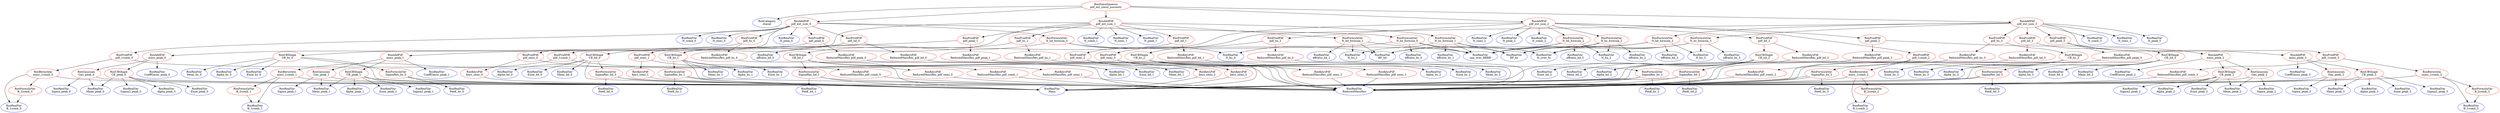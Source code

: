 digraph pdf_ext_simul_noconstr{
"pdf_ext_simul_noconstr" [ color=red, label="RooSimultaneous
pdf_ext_simul_noconstr"];
"etacat" [ color=blue, label="RooCategory
etacat"];
"pdf_ext_sum_0" [ color=red, label="RooAddPdf
pdf_ext_sum_0"];
"pdf_bs_0" [ color=red, label="RooProdPdf
pdf_bs_0"];
"CB_bs_0" [ color=red, label="RooCBShape
CB_bs_0"];
"Mean_bs_0" [ color=blue, label="RooRealVar
Mean_bs_0"];
"Alpha_bs_0" [ color=blue, label="RooRealVar
Alpha_bs_0"];
"Enne_bs_0" [ color=blue, label="RooRealVar
Enne_bs_0"];
"Mass" [ color=blue, label="RooRealVar
Mass"];
"SigmaRes_bs_0" [ color=red, label="RooFormulaVar
SigmaRes_bs_0"];
"PeeK_bs_0" [ color=blue, label="RooRealVar
PeeK_bs_0"];
"ReducedMassRes" [ color=blue, label="RooRealVar
ReducedMassRes"];
"ReducedMassRes_pdf_bs_0" [ color=red, label="RooKeysPdf
ReducedMassRes_pdf_bs_0"];
"N_bs_formula_0" [ color=red, label="RooFormulaVar
N_bs_formula_0"];
"effratio_bs_0" [ color=blue, label="RooRealVar
effratio_bs_0"];
"BF_bs" [ color=blue, label="RooRealVar
BF_bs"];
"N_bu_0" [ color=blue, label="RooRealVar
N_bu_0"];
"fs_over_fu" [ color=blue, label="RooRealVar
fs_over_fu"];
"one_over_BRBR" [ color=blue, label="RooRealVar
one_over_BRBR"];
"pdf_bd_0" [ color=red, label="RooProdPdf
pdf_bd_0"];
"CB_bd_0" [ color=red, label="RooCBShape
CB_bd_0"];
"Mean_bd_0" [ color=blue, label="RooRealVar
Mean_bd_0"];
"Alpha_bd_0" [ color=blue, label="RooRealVar
Alpha_bd_0"];
"Enne_bd_0" [ color=blue, label="RooRealVar
Enne_bd_0"];
"SigmaRes_bd_0" [ color=red, label="RooFormulaVar
SigmaRes_bd_0"];
"PeeK_bd_0" [ color=blue, label="RooRealVar
PeeK_bd_0"];
"ReducedMassRes_pdf_bd_0" [ color=red, label="RooKeysPdf
ReducedMassRes_pdf_bd_0"];
"N_bd_formula_0" [ color=red, label="RooFormulaVar
N_bd_formula_0"];
"effratio_bd_0" [ color=blue, label="RooRealVar
effratio_bd_0"];
"BF_bd" [ color=blue, label="RooRealVar
BF_bd"];
"pdf_1comb_0" [ color=red, label="RooProdPdf
pdf_1comb_0"];
"mass_1comb_0" [ color=red, label="RooBernstein
mass_1comb_0"];
"B_1comb_0" [ color=blue, label="RooRealVar
B_1comb_0"];
"B_2comb_0" [ color=red, label="RooFormulaVar
B_2comb_0"];
"ReducedMassRes_pdf_comb_0" [ color=red, label="RooKeysPdf
ReducedMassRes_pdf_comb_0"];
"N_comb_0" [ color=blue, label="RooRealVar
N_comb_0"];
"pdf_semi_0" [ color=red, label="RooProdPdf
pdf_semi_0"];
"ReducedMassRes_pdf_semi_0" [ color=red, label="RooKeysPdf
ReducedMassRes_pdf_semi_0"];
"keys_semi_0" [ color=red, label="RooKeysPdf
keys_semi_0"];
"N_semi_0" [ color=blue, label="RooRealVar
N_semi_0"];
"pdf_peak_0" [ color=red, label="RooProdPdf
pdf_peak_0"];
"mass_peak_0" [ color=red, label="RooAddPdf
mass_peak_0"];
"Gau_peak_0" [ color=red, label="RooGaussian
Gau_peak_0"];
"Mean_peak_0" [ color=blue, label="RooRealVar
Mean_peak_0"];
"Sigma_peak_0" [ color=blue, label="RooRealVar
Sigma_peak_0"];
"CoeffGauss_peak_0" [ color=blue, label="RooRealVar
CoeffGauss_peak_0"];
"CB_peak_0" [ color=red, label="RooCBShape
CB_peak_0"];
"Sigma2_peak_0" [ color=blue, label="RooRealVar
Sigma2_peak_0"];
"Alpha_peak_0" [ color=blue, label="RooRealVar
Alpha_peak_0"];
"Enne_peak_0" [ color=blue, label="RooRealVar
Enne_peak_0"];
"ReducedMassRes_pdf_peak_0" [ color=red, label="RooKeysPdf
ReducedMassRes_pdf_peak_0"];
"N_peak_0" [ color=blue, label="RooRealVar
N_peak_0"];
"pdf_ext_sum_1" [ color=red, label="RooAddPdf
pdf_ext_sum_1"];
"pdf_bs_1" [ color=red, label="RooProdPdf
pdf_bs_1"];
"CB_bs_1" [ color=red, label="RooCBShape
CB_bs_1"];
"Mean_bs_1" [ color=blue, label="RooRealVar
Mean_bs_1"];
"Alpha_bs_1" [ color=blue, label="RooRealVar
Alpha_bs_1"];
"Enne_bs_1" [ color=blue, label="RooRealVar
Enne_bs_1"];
"SigmaRes_bs_1" [ color=red, label="RooFormulaVar
SigmaRes_bs_1"];
"PeeK_bs_1" [ color=blue, label="RooRealVar
PeeK_bs_1"];
"ReducedMassRes_pdf_bs_1" [ color=red, label="RooKeysPdf
ReducedMassRes_pdf_bs_1"];
"N_bs_formula_1" [ color=red, label="RooFormulaVar
N_bs_formula_1"];
"effratio_bs_1" [ color=blue, label="RooRealVar
effratio_bs_1"];
"N_bu_1" [ color=blue, label="RooRealVar
N_bu_1"];
"pdf_bd_1" [ color=red, label="RooProdPdf
pdf_bd_1"];
"CB_bd_1" [ color=red, label="RooCBShape
CB_bd_1"];
"Mean_bd_1" [ color=blue, label="RooRealVar
Mean_bd_1"];
"Alpha_bd_1" [ color=blue, label="RooRealVar
Alpha_bd_1"];
"Enne_bd_1" [ color=blue, label="RooRealVar
Enne_bd_1"];
"SigmaRes_bd_1" [ color=red, label="RooFormulaVar
SigmaRes_bd_1"];
"PeeK_bd_1" [ color=blue, label="RooRealVar
PeeK_bd_1"];
"ReducedMassRes_pdf_bd_1" [ color=red, label="RooKeysPdf
ReducedMassRes_pdf_bd_1"];
"N_bd_formula_1" [ color=red, label="RooFormulaVar
N_bd_formula_1"];
"effratio_bd_1" [ color=blue, label="RooRealVar
effratio_bd_1"];
"pdf_1comb_1" [ color=red, label="RooProdPdf
pdf_1comb_1"];
"mass_1comb_1" [ color=red, label="RooBernstein
mass_1comb_1"];
"B_1comb_1" [ color=blue, label="RooRealVar
B_1comb_1"];
"B_2comb_1" [ color=red, label="RooFormulaVar
B_2comb_1"];
"ReducedMassRes_pdf_comb_1" [ color=red, label="RooKeysPdf
ReducedMassRes_pdf_comb_1"];
"N_comb_1" [ color=blue, label="RooRealVar
N_comb_1"];
"pdf_semi_1" [ color=red, label="RooProdPdf
pdf_semi_1"];
"ReducedMassRes_pdf_semi_1" [ color=red, label="RooKeysPdf
ReducedMassRes_pdf_semi_1"];
"keys_semi_1" [ color=red, label="RooKeysPdf
keys_semi_1"];
"N_semi_1" [ color=blue, label="RooRealVar
N_semi_1"];
"pdf_peak_1" [ color=red, label="RooProdPdf
pdf_peak_1"];
"mass_peak_1" [ color=red, label="RooAddPdf
mass_peak_1"];
"Gau_peak_1" [ color=red, label="RooGaussian
Gau_peak_1"];
"Mean_peak_1" [ color=blue, label="RooRealVar
Mean_peak_1"];
"Sigma_peak_1" [ color=blue, label="RooRealVar
Sigma_peak_1"];
"CoeffGauss_peak_1" [ color=blue, label="RooRealVar
CoeffGauss_peak_1"];
"CB_peak_1" [ color=red, label="RooCBShape
CB_peak_1"];
"Sigma2_peak_1" [ color=blue, label="RooRealVar
Sigma2_peak_1"];
"Alpha_peak_1" [ color=blue, label="RooRealVar
Alpha_peak_1"];
"Enne_peak_1" [ color=blue, label="RooRealVar
Enne_peak_1"];
"ReducedMassRes_pdf_peak_1" [ color=red, label="RooKeysPdf
ReducedMassRes_pdf_peak_1"];
"N_peak_1" [ color=blue, label="RooRealVar
N_peak_1"];
"pdf_ext_sum_2" [ color=red, label="RooAddPdf
pdf_ext_sum_2"];
"pdf_bs_2" [ color=red, label="RooProdPdf
pdf_bs_2"];
"CB_bs_2" [ color=red, label="RooCBShape
CB_bs_2"];
"Mean_bs_2" [ color=blue, label="RooRealVar
Mean_bs_2"];
"Alpha_bs_2" [ color=blue, label="RooRealVar
Alpha_bs_2"];
"Enne_bs_2" [ color=blue, label="RooRealVar
Enne_bs_2"];
"SigmaRes_bs_2" [ color=red, label="RooFormulaVar
SigmaRes_bs_2"];
"PeeK_bs_2" [ color=blue, label="RooRealVar
PeeK_bs_2"];
"ReducedMassRes_pdf_bs_2" [ color=red, label="RooKeysPdf
ReducedMassRes_pdf_bs_2"];
"N_bs_formula_2" [ color=red, label="RooFormulaVar
N_bs_formula_2"];
"effratio_bs_2" [ color=blue, label="RooRealVar
effratio_bs_2"];
"N_bu_2" [ color=blue, label="RooRealVar
N_bu_2"];
"pdf_bd_2" [ color=red, label="RooProdPdf
pdf_bd_2"];
"CB_bd_2" [ color=red, label="RooCBShape
CB_bd_2"];
"Mean_bd_2" [ color=blue, label="RooRealVar
Mean_bd_2"];
"Alpha_bd_2" [ color=blue, label="RooRealVar
Alpha_bd_2"];
"Enne_bd_2" [ color=blue, label="RooRealVar
Enne_bd_2"];
"SigmaRes_bd_2" [ color=red, label="RooFormulaVar
SigmaRes_bd_2"];
"PeeK_bd_2" [ color=blue, label="RooRealVar
PeeK_bd_2"];
"ReducedMassRes_pdf_bd_2" [ color=red, label="RooKeysPdf
ReducedMassRes_pdf_bd_2"];
"N_bd_formula_2" [ color=red, label="RooFormulaVar
N_bd_formula_2"];
"effratio_bd_2" [ color=blue, label="RooRealVar
effratio_bd_2"];
"pdf_1comb_2" [ color=red, label="RooProdPdf
pdf_1comb_2"];
"mass_1comb_2" [ color=red, label="RooBernstein
mass_1comb_2"];
"B_1comb_2" [ color=blue, label="RooRealVar
B_1comb_2"];
"B_2comb_2" [ color=red, label="RooFormulaVar
B_2comb_2"];
"ReducedMassRes_pdf_comb_2" [ color=red, label="RooKeysPdf
ReducedMassRes_pdf_comb_2"];
"N_comb_2" [ color=blue, label="RooRealVar
N_comb_2"];
"pdf_semi_2" [ color=red, label="RooProdPdf
pdf_semi_2"];
"ReducedMassRes_pdf_semi_2" [ color=red, label="RooKeysPdf
ReducedMassRes_pdf_semi_2"];
"keys_semi_2" [ color=red, label="RooKeysPdf
keys_semi_2"];
"N_semi_2" [ color=blue, label="RooRealVar
N_semi_2"];
"pdf_peak_2" [ color=red, label="RooProdPdf
pdf_peak_2"];
"mass_peak_2" [ color=red, label="RooAddPdf
mass_peak_2"];
"Gau_peak_2" [ color=red, label="RooGaussian
Gau_peak_2"];
"Mean_peak_2" [ color=blue, label="RooRealVar
Mean_peak_2"];
"Sigma_peak_2" [ color=blue, label="RooRealVar
Sigma_peak_2"];
"CoeffGauss_peak_2" [ color=blue, label="RooRealVar
CoeffGauss_peak_2"];
"CB_peak_2" [ color=red, label="RooCBShape
CB_peak_2"];
"Sigma2_peak_2" [ color=blue, label="RooRealVar
Sigma2_peak_2"];
"Alpha_peak_2" [ color=blue, label="RooRealVar
Alpha_peak_2"];
"Enne_peak_2" [ color=blue, label="RooRealVar
Enne_peak_2"];
"ReducedMassRes_pdf_peak_2" [ color=red, label="RooKeysPdf
ReducedMassRes_pdf_peak_2"];
"N_peak_2" [ color=blue, label="RooRealVar
N_peak_2"];
"pdf_ext_sum_3" [ color=red, label="RooAddPdf
pdf_ext_sum_3"];
"pdf_bs_3" [ color=red, label="RooProdPdf
pdf_bs_3"];
"CB_bs_3" [ color=red, label="RooCBShape
CB_bs_3"];
"Mean_bs_3" [ color=blue, label="RooRealVar
Mean_bs_3"];
"Alpha_bs_3" [ color=blue, label="RooRealVar
Alpha_bs_3"];
"Enne_bs_3" [ color=blue, label="RooRealVar
Enne_bs_3"];
"SigmaRes_bs_3" [ color=red, label="RooFormulaVar
SigmaRes_bs_3"];
"PeeK_bs_3" [ color=blue, label="RooRealVar
PeeK_bs_3"];
"ReducedMassRes_pdf_bs_3" [ color=red, label="RooKeysPdf
ReducedMassRes_pdf_bs_3"];
"N_bs_formula_3" [ color=red, label="RooFormulaVar
N_bs_formula_3"];
"effratio_bs_3" [ color=blue, label="RooRealVar
effratio_bs_3"];
"N_bu_3" [ color=blue, label="RooRealVar
N_bu_3"];
"pdf_bd_3" [ color=red, label="RooProdPdf
pdf_bd_3"];
"CB_bd_3" [ color=red, label="RooCBShape
CB_bd_3"];
"Mean_bd_3" [ color=blue, label="RooRealVar
Mean_bd_3"];
"Alpha_bd_3" [ color=blue, label="RooRealVar
Alpha_bd_3"];
"Enne_bd_3" [ color=blue, label="RooRealVar
Enne_bd_3"];
"SigmaRes_bd_3" [ color=red, label="RooFormulaVar
SigmaRes_bd_3"];
"PeeK_bd_3" [ color=blue, label="RooRealVar
PeeK_bd_3"];
"ReducedMassRes_pdf_bd_3" [ color=red, label="RooKeysPdf
ReducedMassRes_pdf_bd_3"];
"N_bd_formula_3" [ color=red, label="RooFormulaVar
N_bd_formula_3"];
"effratio_bd_3" [ color=blue, label="RooRealVar
effratio_bd_3"];
"pdf_1comb_3" [ color=red, label="RooProdPdf
pdf_1comb_3"];
"mass_1comb_3" [ color=red, label="RooBernstein
mass_1comb_3"];
"B_1comb_3" [ color=blue, label="RooRealVar
B_1comb_3"];
"B_2comb_3" [ color=red, label="RooFormulaVar
B_2comb_3"];
"ReducedMassRes_pdf_comb_3" [ color=red, label="RooKeysPdf
ReducedMassRes_pdf_comb_3"];
"N_comb_3" [ color=blue, label="RooRealVar
N_comb_3"];
"pdf_semi_3" [ color=red, label="RooProdPdf
pdf_semi_3"];
"ReducedMassRes_pdf_semi_3" [ color=red, label="RooKeysPdf
ReducedMassRes_pdf_semi_3"];
"keys_semi_3" [ color=red, label="RooKeysPdf
keys_semi_3"];
"N_semi_3" [ color=blue, label="RooRealVar
N_semi_3"];
"pdf_peak_3" [ color=red, label="RooProdPdf
pdf_peak_3"];
"mass_peak_3" [ color=red, label="RooAddPdf
mass_peak_3"];
"Gau_peak_3" [ color=red, label="RooGaussian
Gau_peak_3"];
"Mean_peak_3" [ color=blue, label="RooRealVar
Mean_peak_3"];
"Sigma_peak_3" [ color=blue, label="RooRealVar
Sigma_peak_3"];
"CoeffGauss_peak_3" [ color=blue, label="RooRealVar
CoeffGauss_peak_3"];
"CB_peak_3" [ color=red, label="RooCBShape
CB_peak_3"];
"Sigma2_peak_3" [ color=blue, label="RooRealVar
Sigma2_peak_3"];
"Alpha_peak_3" [ color=blue, label="RooRealVar
Alpha_peak_3"];
"Enne_peak_3" [ color=blue, label="RooRealVar
Enne_peak_3"];
"ReducedMassRes_pdf_peak_3" [ color=red, label="RooKeysPdf
ReducedMassRes_pdf_peak_3"];
"N_peak_3" [ color=blue, label="RooRealVar
N_peak_3"];
"pdf_bs_0" -> "ReducedMassRes_pdf_bs_0";
"pdf_bs_0" -> "CB_bs_0";
"N_bs_formula_0" -> "BF_bs";
"N_bs_formula_0" -> "effratio_bs_0";
"N_bs_formula_0" -> "N_bu_0";
"N_bs_formula_0" -> "fs_over_fu";
"N_bs_formula_0" -> "one_over_BRBR";
"N_bd_formula_0" -> "N_bu_0";
"N_bd_formula_0" -> "effratio_bd_0";
"N_bd_formula_0" -> "BF_bd";
"N_bd_formula_0" -> "one_over_BRBR";
"N_bd_formula_1" -> "BF_bd";
"N_bd_formula_1" -> "effratio_bd_1";
"N_bd_formula_1" -> "N_bu_1";
"N_bd_formula_1" -> "one_over_BRBR";
"N_bs_formula_1" -> "BF_bs";
"N_bs_formula_1" -> "N_bu_1";
"N_bs_formula_1" -> "effratio_bs_1";
"N_bs_formula_1" -> "fs_over_fu";
"N_bs_formula_1" -> "one_over_BRBR";
"N_bs_formula_2" -> "BF_bs";
"N_bs_formula_2" -> "fs_over_fu";
"N_bs_formula_2" -> "effratio_bs_2";
"N_bs_formula_2" -> "N_bu_2";
"N_bs_formula_2" -> "one_over_BRBR";
"ReducedMassRes_pdf_semi_0" -> "ReducedMassRes";
"ReducedMassRes_pdf_bs_0" -> "ReducedMassRes";
"CB_bs_0" -> "SigmaRes_bs_0";
"CB_bs_0" -> "Mass";
"CB_bs_0" -> "Mean_bs_0";
"CB_bs_0" -> "Alpha_bs_0";
"CB_bs_0" -> "Enne_bs_0";
"SigmaRes_bs_0" -> "Mass";
"SigmaRes_bs_0" -> "ReducedMassRes";
"SigmaRes_bs_0" -> "PeeK_bs_0";
"keys_semi_0" -> "Mass";
"pdf_semi_0" -> "ReducedMassRes_pdf_semi_0";
"pdf_semi_0" -> "keys_semi_0";
"ReducedMassRes_pdf_bd_0" -> "ReducedMassRes";
"pdf_bd_0" -> "ReducedMassRes_pdf_bd_0";
"pdf_bd_0" -> "CB_bd_0";
"CB_bd_0" -> "SigmaRes_bd_0";
"CB_bd_0" -> "Mass";
"CB_bd_0" -> "Mean_bd_0";
"CB_bd_0" -> "Alpha_bd_0";
"CB_bd_0" -> "Enne_bd_0";
"SigmaRes_bd_0" -> "Mass";
"SigmaRes_bd_0" -> "ReducedMassRes";
"SigmaRes_bd_0" -> "PeeK_bd_0";
"ReducedMassRes_pdf_peak_0" -> "ReducedMassRes";
"pdf_peak_0" -> "ReducedMassRes_pdf_peak_0";
"pdf_peak_0" -> "mass_peak_0";
"mass_peak_0" -> "Gau_peak_0";
"mass_peak_0" -> "CB_peak_0";
"mass_peak_0" -> "CoeffGauss_peak_0";
"Gau_peak_0" -> "Mass";
"Gau_peak_0" -> "Mean_peak_0";
"Gau_peak_0" -> "Sigma_peak_0";
"CB_peak_0" -> "Mass";
"CB_peak_0" -> "Mean_peak_0";
"CB_peak_0" -> "Sigma2_peak_0";
"CB_peak_0" -> "Alpha_peak_0";
"CB_peak_0" -> "Enne_peak_0";
"ReducedMassRes_pdf_comb_0" -> "ReducedMassRes";
"ReducedMassRes_pdf_bs_1" -> "ReducedMassRes";
"pdf_bs_1" -> "ReducedMassRes_pdf_bs_1";
"pdf_bs_1" -> "CB_bs_1";
"CB_bs_1" -> "SigmaRes_bs_1";
"CB_bs_1" -> "Mass";
"CB_bs_1" -> "Mean_bs_1";
"CB_bs_1" -> "Alpha_bs_1";
"CB_bs_1" -> "Enne_bs_1";
"SigmaRes_bs_1" -> "Mass";
"SigmaRes_bs_1" -> "ReducedMassRes";
"SigmaRes_bs_1" -> "PeeK_bs_1";
"ReducedMassRes_pdf_bd_1" -> "ReducedMassRes";
"pdf_bd_1" -> "ReducedMassRes_pdf_bd_1";
"pdf_bd_1" -> "CB_bd_1";
"CB_bd_1" -> "SigmaRes_bd_1";
"CB_bd_1" -> "Mass";
"CB_bd_1" -> "Mean_bd_1";
"CB_bd_1" -> "Alpha_bd_1";
"CB_bd_1" -> "Enne_bd_1";
"SigmaRes_bd_1" -> "Mass";
"SigmaRes_bd_1" -> "ReducedMassRes";
"SigmaRes_bd_1" -> "PeeK_bd_1";
"ReducedMassRes_pdf_peak_1" -> "ReducedMassRes";
"pdf_peak_1" -> "ReducedMassRes_pdf_peak_1";
"pdf_peak_1" -> "mass_peak_1";
"mass_peak_1" -> "Gau_peak_1";
"mass_peak_1" -> "CB_peak_1";
"mass_peak_1" -> "CoeffGauss_peak_1";
"Gau_peak_1" -> "Mass";
"Gau_peak_1" -> "Mean_peak_1";
"Gau_peak_1" -> "Sigma_peak_1";
"CB_peak_1" -> "Mass";
"CB_peak_1" -> "Mean_peak_1";
"CB_peak_1" -> "Sigma2_peak_1";
"CB_peak_1" -> "Alpha_peak_1";
"CB_peak_1" -> "Enne_peak_1";
"ReducedMassRes_pdf_semi_1" -> "ReducedMassRes";
"pdf_semi_1" -> "ReducedMassRes_pdf_semi_1";
"pdf_semi_1" -> "keys_semi_1";
"keys_semi_1" -> "Mass";
"ReducedMassRes_pdf_comb_1" -> "ReducedMassRes";
"ReducedMassRes_pdf_bs_2" -> "ReducedMassRes";
"pdf_bs_2" -> "ReducedMassRes_pdf_bs_2";
"pdf_bs_2" -> "CB_bs_2";
"CB_bs_2" -> "SigmaRes_bs_2";
"CB_bs_2" -> "Mass";
"CB_bs_2" -> "Mean_bs_2";
"CB_bs_2" -> "Alpha_bs_2";
"CB_bs_2" -> "Enne_bs_2";
"SigmaRes_bs_2" -> "Mass";
"SigmaRes_bs_2" -> "ReducedMassRes";
"SigmaRes_bs_2" -> "PeeK_bs_2";
"ReducedMassRes_pdf_bd_2" -> "ReducedMassRes";
"pdf_bd_2" -> "ReducedMassRes_pdf_bd_2";
"pdf_bd_2" -> "CB_bd_2";
"CB_bd_2" -> "SigmaRes_bd_2";
"CB_bd_2" -> "Mass";
"CB_bd_2" -> "Mean_bd_2";
"CB_bd_2" -> "Alpha_bd_2";
"CB_bd_2" -> "Enne_bd_2";
"SigmaRes_bd_2" -> "Mass";
"SigmaRes_bd_2" -> "ReducedMassRes";
"SigmaRes_bd_2" -> "PeeK_bd_2";
"ReducedMassRes_pdf_peak_2" -> "ReducedMassRes";
"pdf_peak_2" -> "ReducedMassRes_pdf_peak_2";
"pdf_peak_2" -> "mass_peak_2";
"mass_peak_2" -> "Gau_peak_2";
"mass_peak_2" -> "CB_peak_2";
"mass_peak_2" -> "CoeffGauss_peak_2";
"Gau_peak_2" -> "Mass";
"Gau_peak_2" -> "Mean_peak_2";
"Gau_peak_2" -> "Sigma_peak_2";
"CB_peak_2" -> "Mass";
"CB_peak_2" -> "Mean_peak_2";
"CB_peak_2" -> "Sigma2_peak_2";
"CB_peak_2" -> "Alpha_peak_2";
"CB_peak_2" -> "Enne_peak_2";
"ReducedMassRes_pdf_semi_2" -> "ReducedMassRes";
"pdf_semi_2" -> "ReducedMassRes_pdf_semi_2";
"pdf_semi_2" -> "keys_semi_2";
"keys_semi_2" -> "Mass";
"ReducedMassRes_pdf_comb_2" -> "ReducedMassRes";
"ReducedMassRes_pdf_bs_3" -> "ReducedMassRes";
"pdf_bs_3" -> "ReducedMassRes_pdf_bs_3";
"pdf_bs_3" -> "CB_bs_3";
"CB_bs_3" -> "SigmaRes_bs_3";
"CB_bs_3" -> "Mass";
"CB_bs_3" -> "Mean_bs_3";
"CB_bs_3" -> "Alpha_bs_3";
"CB_bs_3" -> "Enne_bs_3";
"SigmaRes_bs_3" -> "Mass";
"SigmaRes_bs_3" -> "ReducedMassRes";
"SigmaRes_bs_3" -> "PeeK_bs_3";
"ReducedMassRes_pdf_bd_3" -> "ReducedMassRes";
"pdf_bd_3" -> "ReducedMassRes_pdf_bd_3";
"pdf_bd_3" -> "CB_bd_3";
"CB_bd_3" -> "SigmaRes_bd_3";
"CB_bd_3" -> "Mass";
"CB_bd_3" -> "Mean_bd_3";
"CB_bd_3" -> "Alpha_bd_3";
"CB_bd_3" -> "Enne_bd_3";
"SigmaRes_bd_3" -> "Mass";
"SigmaRes_bd_3" -> "ReducedMassRes";
"SigmaRes_bd_3" -> "PeeK_bd_3";
"ReducedMassRes_pdf_peak_3" -> "ReducedMassRes";
"pdf_peak_3" -> "ReducedMassRes_pdf_peak_3";
"pdf_peak_3" -> "mass_peak_3";
"mass_peak_3" -> "Gau_peak_3";
"mass_peak_3" -> "CB_peak_3";
"mass_peak_3" -> "CoeffGauss_peak_3";
"Gau_peak_3" -> "Mass";
"Gau_peak_3" -> "Mean_peak_3";
"Gau_peak_3" -> "Sigma_peak_3";
"CB_peak_3" -> "Mass";
"CB_peak_3" -> "Mean_peak_3";
"CB_peak_3" -> "Sigma2_peak_3";
"CB_peak_3" -> "Alpha_peak_3";
"CB_peak_3" -> "Enne_peak_3";
"ReducedMassRes_pdf_semi_3" -> "ReducedMassRes";
"pdf_semi_3" -> "ReducedMassRes_pdf_semi_3";
"pdf_semi_3" -> "keys_semi_3";
"keys_semi_3" -> "Mass";
"ReducedMassRes_pdf_comb_3" -> "ReducedMassRes";
"N_bd_formula_2" -> "BF_bd";
"N_bd_formula_2" -> "N_bu_2";
"N_bd_formula_2" -> "effratio_bd_2";
"N_bd_formula_2" -> "one_over_BRBR";
"N_bs_formula_3" -> "BF_bs";
"N_bs_formula_3" -> "fs_over_fu";
"N_bs_formula_3" -> "one_over_BRBR";
"N_bs_formula_3" -> "effratio_bs_3";
"N_bs_formula_3" -> "N_bu_3";
"N_bd_formula_3" -> "BF_bd";
"N_bd_formula_3" -> "one_over_BRBR";
"N_bd_formula_3" -> "N_bu_3";
"N_bd_formula_3" -> "effratio_bd_3";
"pdf_1comb_1" -> "ReducedMassRes_pdf_comb_1";
"pdf_1comb_1" -> "mass_1comb_1";
"mass_1comb_1" -> "B_2comb_1";
"mass_1comb_1" -> "Mass";
"mass_1comb_1" -> "B_1comb_1";
"B_2comb_2" -> "B_1comb_2";
"B_2comb_1" -> "B_1comb_1";
"pdf_1comb_0" -> "ReducedMassRes_pdf_comb_0";
"pdf_1comb_0" -> "mass_1comb_0";
"mass_1comb_0" -> "B_2comb_0";
"mass_1comb_0" -> "Mass";
"mass_1comb_0" -> "B_1comb_0";
"B_2comb_0" -> "B_1comb_0";
"pdf_ext_sum_2" -> "N_bs_formula_2";
"pdf_ext_sum_2" -> "pdf_bs_2";
"pdf_ext_sum_2" -> "pdf_bd_2";
"pdf_ext_sum_2" -> "pdf_peak_2";
"pdf_ext_sum_2" -> "pdf_semi_2";
"pdf_ext_sum_2" -> "N_bd_formula_2";
"pdf_ext_sum_2" -> "pdf_1comb_2";
"pdf_ext_sum_2" -> "N_peak_2";
"pdf_ext_sum_2" -> "N_semi_2";
"pdf_ext_sum_2" -> "N_comb_2";
"pdf_1comb_3" -> "ReducedMassRes_pdf_comb_3";
"pdf_1comb_3" -> "mass_1comb_3";
"mass_1comb_3" -> "B_2comb_3";
"mass_1comb_3" -> "Mass";
"mass_1comb_3" -> "B_1comb_3";
"pdf_ext_sum_3" -> "pdf_bs_3";
"pdf_ext_sum_3" -> "pdf_bd_3";
"pdf_ext_sum_3" -> "pdf_peak_3";
"pdf_ext_sum_3" -> "pdf_semi_3";
"pdf_ext_sum_3" -> "N_bs_formula_3";
"pdf_ext_sum_3" -> "N_bd_formula_3";
"pdf_ext_sum_3" -> "pdf_1comb_3";
"pdf_ext_sum_3" -> "N_peak_3";
"pdf_ext_sum_3" -> "N_semi_3";
"pdf_ext_sum_3" -> "N_comb_3";
"pdf_ext_sum_0" -> "pdf_bs_0";
"pdf_ext_sum_0" -> "N_bs_formula_0";
"pdf_ext_sum_0" -> "N_bd_formula_0";
"pdf_ext_sum_0" -> "pdf_semi_0";
"pdf_ext_sum_0" -> "pdf_bd_0";
"pdf_ext_sum_0" -> "pdf_peak_0";
"pdf_ext_sum_0" -> "pdf_1comb_0";
"pdf_ext_sum_0" -> "N_peak_0";
"pdf_ext_sum_0" -> "N_semi_0";
"pdf_ext_sum_0" -> "N_comb_0";
"pdf_ext_sum_1" -> "N_bd_formula_1";
"pdf_ext_sum_1" -> "N_bs_formula_1";
"pdf_ext_sum_1" -> "pdf_bs_1";
"pdf_ext_sum_1" -> "pdf_bd_1";
"pdf_ext_sum_1" -> "pdf_peak_1";
"pdf_ext_sum_1" -> "pdf_semi_1";
"pdf_ext_sum_1" -> "pdf_1comb_1";
"pdf_ext_sum_1" -> "N_peak_1";
"pdf_ext_sum_1" -> "N_semi_1";
"pdf_ext_sum_1" -> "N_comb_1";
"pdf_1comb_2" -> "ReducedMassRes_pdf_comb_2";
"pdf_1comb_2" -> "mass_1comb_2";
"mass_1comb_2" -> "B_2comb_2";
"mass_1comb_2" -> "Mass";
"mass_1comb_2" -> "B_1comb_2";
"B_2comb_3" -> "B_1comb_3";
"pdf_ext_simul_noconstr" -> "etacat";
"pdf_ext_simul_noconstr" -> "pdf_ext_sum_2";
"pdf_ext_simul_noconstr" -> "pdf_ext_sum_3";
"pdf_ext_simul_noconstr" -> "pdf_ext_sum_0";
"pdf_ext_simul_noconstr" -> "pdf_ext_sum_1";
}
